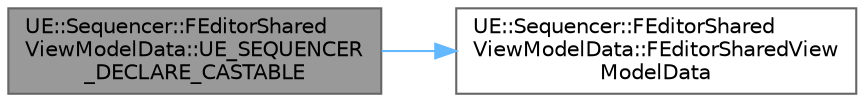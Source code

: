 digraph "UE::Sequencer::FEditorSharedViewModelData::UE_SEQUENCER_DECLARE_CASTABLE"
{
 // INTERACTIVE_SVG=YES
 // LATEX_PDF_SIZE
  bgcolor="transparent";
  edge [fontname=Helvetica,fontsize=10,labelfontname=Helvetica,labelfontsize=10];
  node [fontname=Helvetica,fontsize=10,shape=box,height=0.2,width=0.4];
  rankdir="LR";
  Node1 [id="Node000001",label="UE::Sequencer::FEditorShared\lViewModelData::UE_SEQUENCER\l_DECLARE_CASTABLE",height=0.2,width=0.4,color="gray40", fillcolor="grey60", style="filled", fontcolor="black",tooltip=" "];
  Node1 -> Node2 [id="edge1_Node000001_Node000002",color="steelblue1",style="solid",tooltip=" "];
  Node2 [id="Node000002",label="UE::Sequencer::FEditorShared\lViewModelData::FEditorSharedView\lModelData",height=0.2,width=0.4,color="grey40", fillcolor="white", style="filled",URL="$de/d23/classUE_1_1Sequencer_1_1FEditorSharedViewModelData.html#af379bd58cdd812237cc748a617e4e1d9",tooltip=" "];
}
